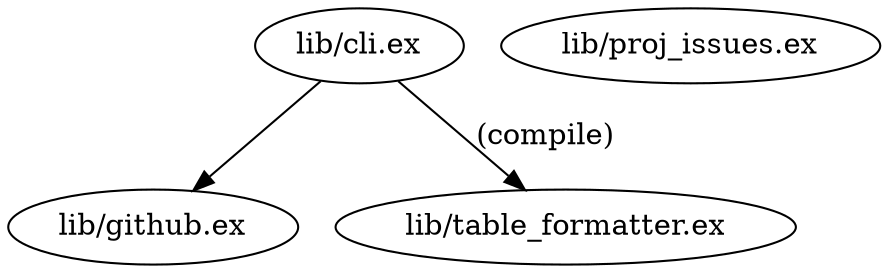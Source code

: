 digraph "xref graph" {
  "lib/cli.ex"
  "lib/cli.ex" -> "lib/github.ex"
  "lib/cli.ex" -> "lib/table_formatter.ex" [label="(compile)"]
  "lib/github.ex"
  "lib/proj_issues.ex"
  "lib/table_formatter.ex"
}

